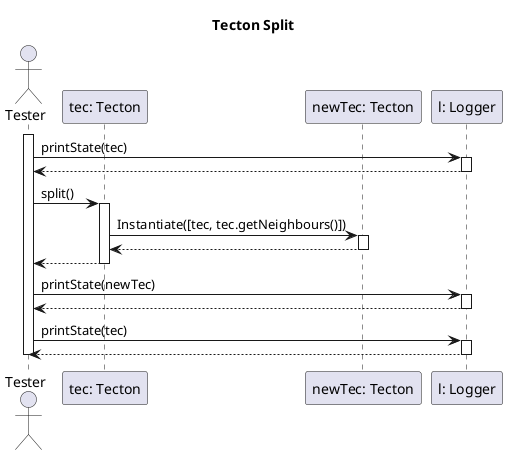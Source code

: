 @startuml tectonSplitTest

title Tecton Split

actor "Tester" as tst
participant "tec: Tecton" as tec
participant "newTec: Tecton" as ntec
participant "l: Logger" as l

activate tst

tst -> l: printState(tec)
activate l
tst <-- l
deactivate l

tst -> tec: split()
activate tec

' ez nemtom így mennyire jó, de nincs jobb ötletem és leszarom XD
tec -> ntec: Instantiate([tec, tec.getNeighbours()])
activate ntec

tec <-- ntec:
deactivate ntec

tst <-- tec:
deactivate tec

tst -> l: printState(newTec)
activate l
tst <-- l
deactivate l

tst -> l: printState(tec)
activate l
tst <-- l
deactivate l

deactivate tst

@enduml